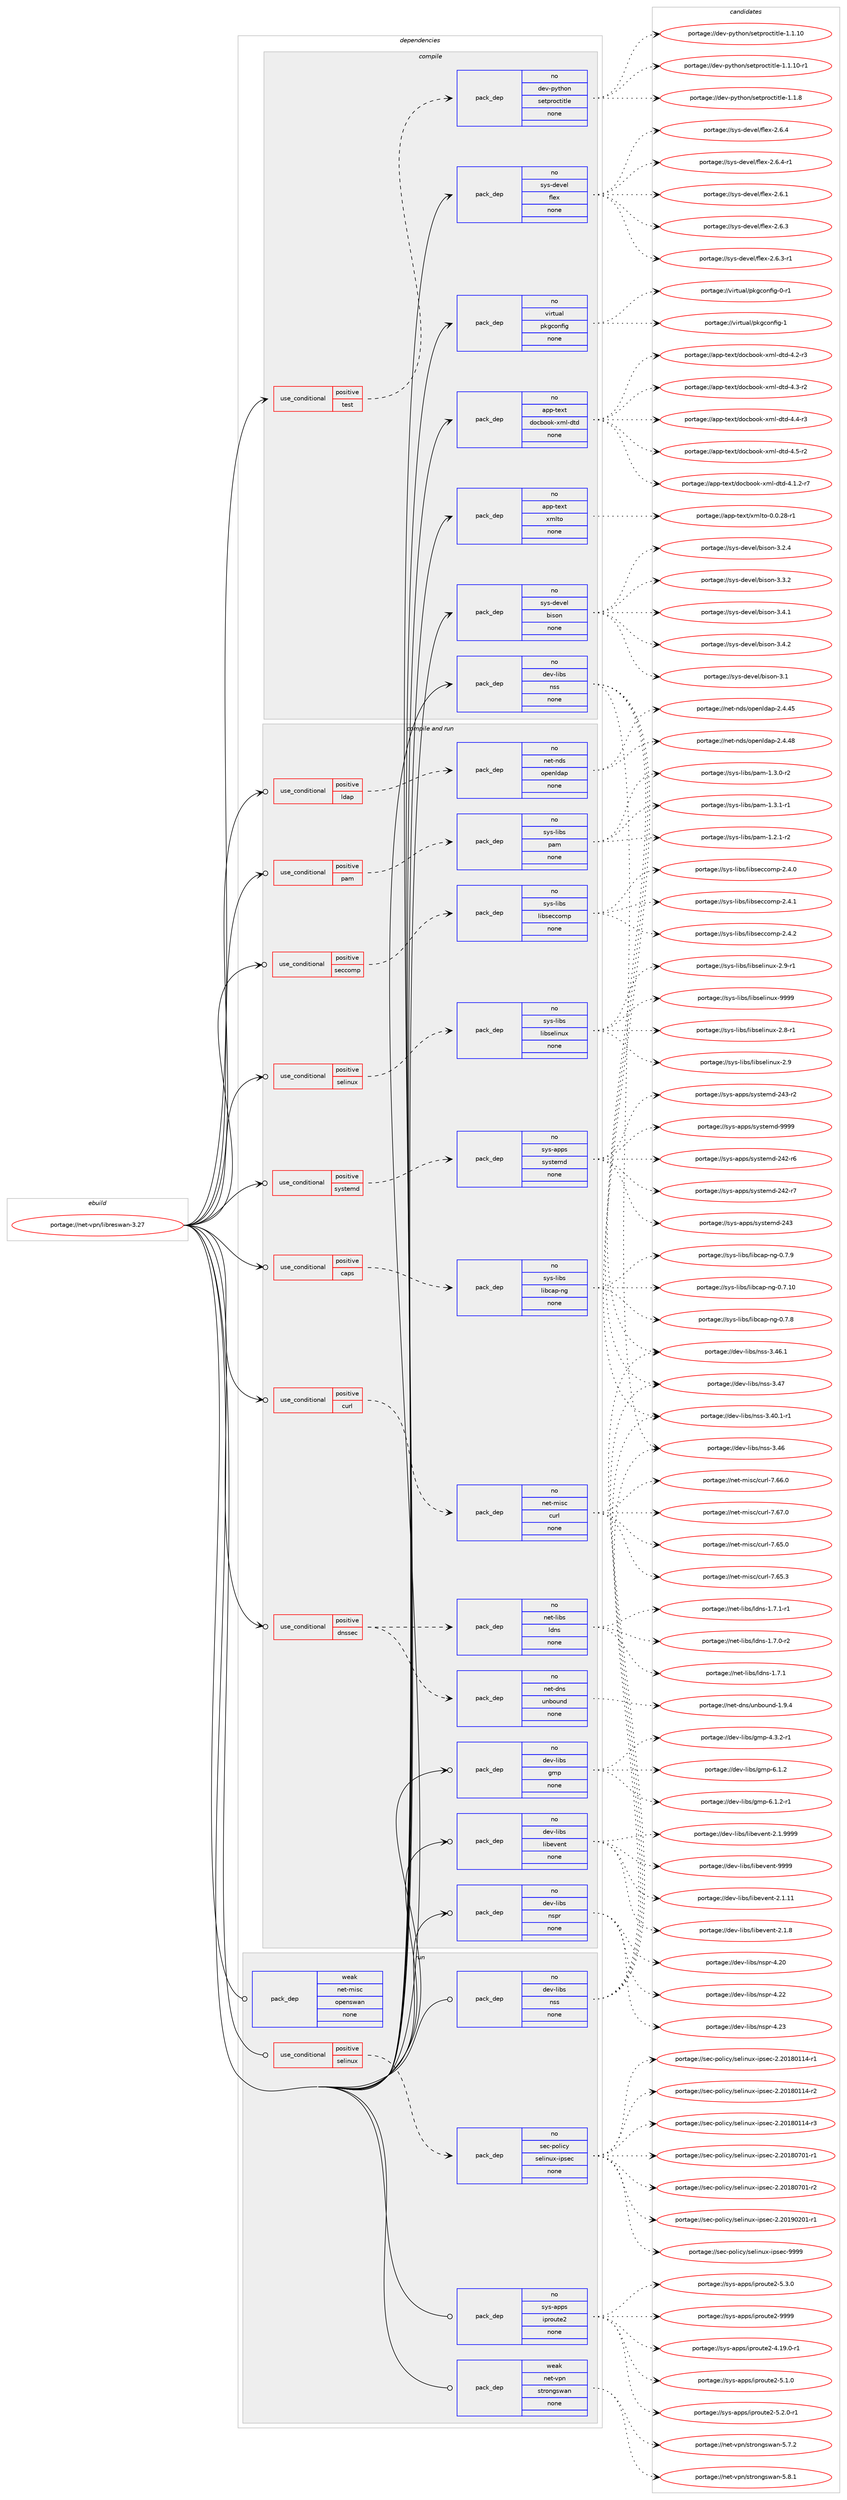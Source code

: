 digraph prolog {

# *************
# Graph options
# *************

newrank=true;
concentrate=true;
compound=true;
graph [rankdir=LR,fontname=Helvetica,fontsize=10,ranksep=1.5];#, ranksep=2.5, nodesep=0.2];
edge  [arrowhead=vee];
node  [fontname=Helvetica,fontsize=10];

# **********
# The ebuild
# **********

subgraph cluster_leftcol {
color=gray;
rank=same;
label=<<i>ebuild</i>>;
id [label="portage://net-vpn/libreswan-3.27", color=red, width=4, href="../net-vpn/libreswan-3.27.svg"];
}

# ****************
# The dependencies
# ****************

subgraph cluster_midcol {
color=gray;
label=<<i>dependencies</i>>;
subgraph cluster_compile {
fillcolor="#eeeeee";
style=filled;
label=<<i>compile</i>>;
subgraph cond93989 {
dependency375873 [label=<<TABLE BORDER="0" CELLBORDER="1" CELLSPACING="0" CELLPADDING="4"><TR><TD ROWSPAN="3" CELLPADDING="10">use_conditional</TD></TR><TR><TD>positive</TD></TR><TR><TD>test</TD></TR></TABLE>>, shape=none, color=red];
subgraph pack275511 {
dependency375874 [label=<<TABLE BORDER="0" CELLBORDER="1" CELLSPACING="0" CELLPADDING="4" WIDTH="220"><TR><TD ROWSPAN="6" CELLPADDING="30">pack_dep</TD></TR><TR><TD WIDTH="110">no</TD></TR><TR><TD>dev-python</TD></TR><TR><TD>setproctitle</TD></TR><TR><TD>none</TD></TR><TR><TD></TD></TR></TABLE>>, shape=none, color=blue];
}
dependency375873:e -> dependency375874:w [weight=20,style="dashed",arrowhead="vee"];
}
id:e -> dependency375873:w [weight=20,style="solid",arrowhead="vee"];
subgraph pack275512 {
dependency375875 [label=<<TABLE BORDER="0" CELLBORDER="1" CELLSPACING="0" CELLPADDING="4" WIDTH="220"><TR><TD ROWSPAN="6" CELLPADDING="30">pack_dep</TD></TR><TR><TD WIDTH="110">no</TD></TR><TR><TD>app-text</TD></TR><TR><TD>docbook-xml-dtd</TD></TR><TR><TD>none</TD></TR><TR><TD></TD></TR></TABLE>>, shape=none, color=blue];
}
id:e -> dependency375875:w [weight=20,style="solid",arrowhead="vee"];
subgraph pack275513 {
dependency375876 [label=<<TABLE BORDER="0" CELLBORDER="1" CELLSPACING="0" CELLPADDING="4" WIDTH="220"><TR><TD ROWSPAN="6" CELLPADDING="30">pack_dep</TD></TR><TR><TD WIDTH="110">no</TD></TR><TR><TD>app-text</TD></TR><TR><TD>xmlto</TD></TR><TR><TD>none</TD></TR><TR><TD></TD></TR></TABLE>>, shape=none, color=blue];
}
id:e -> dependency375876:w [weight=20,style="solid",arrowhead="vee"];
subgraph pack275514 {
dependency375877 [label=<<TABLE BORDER="0" CELLBORDER="1" CELLSPACING="0" CELLPADDING="4" WIDTH="220"><TR><TD ROWSPAN="6" CELLPADDING="30">pack_dep</TD></TR><TR><TD WIDTH="110">no</TD></TR><TR><TD>dev-libs</TD></TR><TR><TD>nss</TD></TR><TR><TD>none</TD></TR><TR><TD></TD></TR></TABLE>>, shape=none, color=blue];
}
id:e -> dependency375877:w [weight=20,style="solid",arrowhead="vee"];
subgraph pack275515 {
dependency375878 [label=<<TABLE BORDER="0" CELLBORDER="1" CELLSPACING="0" CELLPADDING="4" WIDTH="220"><TR><TD ROWSPAN="6" CELLPADDING="30">pack_dep</TD></TR><TR><TD WIDTH="110">no</TD></TR><TR><TD>sys-devel</TD></TR><TR><TD>bison</TD></TR><TR><TD>none</TD></TR><TR><TD></TD></TR></TABLE>>, shape=none, color=blue];
}
id:e -> dependency375878:w [weight=20,style="solid",arrowhead="vee"];
subgraph pack275516 {
dependency375879 [label=<<TABLE BORDER="0" CELLBORDER="1" CELLSPACING="0" CELLPADDING="4" WIDTH="220"><TR><TD ROWSPAN="6" CELLPADDING="30">pack_dep</TD></TR><TR><TD WIDTH="110">no</TD></TR><TR><TD>sys-devel</TD></TR><TR><TD>flex</TD></TR><TR><TD>none</TD></TR><TR><TD></TD></TR></TABLE>>, shape=none, color=blue];
}
id:e -> dependency375879:w [weight=20,style="solid",arrowhead="vee"];
subgraph pack275517 {
dependency375880 [label=<<TABLE BORDER="0" CELLBORDER="1" CELLSPACING="0" CELLPADDING="4" WIDTH="220"><TR><TD ROWSPAN="6" CELLPADDING="30">pack_dep</TD></TR><TR><TD WIDTH="110">no</TD></TR><TR><TD>virtual</TD></TR><TR><TD>pkgconfig</TD></TR><TR><TD>none</TD></TR><TR><TD></TD></TR></TABLE>>, shape=none, color=blue];
}
id:e -> dependency375880:w [weight=20,style="solid",arrowhead="vee"];
}
subgraph cluster_compileandrun {
fillcolor="#eeeeee";
style=filled;
label=<<i>compile and run</i>>;
subgraph cond93990 {
dependency375881 [label=<<TABLE BORDER="0" CELLBORDER="1" CELLSPACING="0" CELLPADDING="4"><TR><TD ROWSPAN="3" CELLPADDING="10">use_conditional</TD></TR><TR><TD>positive</TD></TR><TR><TD>caps</TD></TR></TABLE>>, shape=none, color=red];
subgraph pack275518 {
dependency375882 [label=<<TABLE BORDER="0" CELLBORDER="1" CELLSPACING="0" CELLPADDING="4" WIDTH="220"><TR><TD ROWSPAN="6" CELLPADDING="30">pack_dep</TD></TR><TR><TD WIDTH="110">no</TD></TR><TR><TD>sys-libs</TD></TR><TR><TD>libcap-ng</TD></TR><TR><TD>none</TD></TR><TR><TD></TD></TR></TABLE>>, shape=none, color=blue];
}
dependency375881:e -> dependency375882:w [weight=20,style="dashed",arrowhead="vee"];
}
id:e -> dependency375881:w [weight=20,style="solid",arrowhead="odotvee"];
subgraph cond93991 {
dependency375883 [label=<<TABLE BORDER="0" CELLBORDER="1" CELLSPACING="0" CELLPADDING="4"><TR><TD ROWSPAN="3" CELLPADDING="10">use_conditional</TD></TR><TR><TD>positive</TD></TR><TR><TD>curl</TD></TR></TABLE>>, shape=none, color=red];
subgraph pack275519 {
dependency375884 [label=<<TABLE BORDER="0" CELLBORDER="1" CELLSPACING="0" CELLPADDING="4" WIDTH="220"><TR><TD ROWSPAN="6" CELLPADDING="30">pack_dep</TD></TR><TR><TD WIDTH="110">no</TD></TR><TR><TD>net-misc</TD></TR><TR><TD>curl</TD></TR><TR><TD>none</TD></TR><TR><TD></TD></TR></TABLE>>, shape=none, color=blue];
}
dependency375883:e -> dependency375884:w [weight=20,style="dashed",arrowhead="vee"];
}
id:e -> dependency375883:w [weight=20,style="solid",arrowhead="odotvee"];
subgraph cond93992 {
dependency375885 [label=<<TABLE BORDER="0" CELLBORDER="1" CELLSPACING="0" CELLPADDING="4"><TR><TD ROWSPAN="3" CELLPADDING="10">use_conditional</TD></TR><TR><TD>positive</TD></TR><TR><TD>dnssec</TD></TR></TABLE>>, shape=none, color=red];
subgraph pack275520 {
dependency375886 [label=<<TABLE BORDER="0" CELLBORDER="1" CELLSPACING="0" CELLPADDING="4" WIDTH="220"><TR><TD ROWSPAN="6" CELLPADDING="30">pack_dep</TD></TR><TR><TD WIDTH="110">no</TD></TR><TR><TD>net-dns</TD></TR><TR><TD>unbound</TD></TR><TR><TD>none</TD></TR><TR><TD></TD></TR></TABLE>>, shape=none, color=blue];
}
dependency375885:e -> dependency375886:w [weight=20,style="dashed",arrowhead="vee"];
subgraph pack275521 {
dependency375887 [label=<<TABLE BORDER="0" CELLBORDER="1" CELLSPACING="0" CELLPADDING="4" WIDTH="220"><TR><TD ROWSPAN="6" CELLPADDING="30">pack_dep</TD></TR><TR><TD WIDTH="110">no</TD></TR><TR><TD>net-libs</TD></TR><TR><TD>ldns</TD></TR><TR><TD>none</TD></TR><TR><TD></TD></TR></TABLE>>, shape=none, color=blue];
}
dependency375885:e -> dependency375887:w [weight=20,style="dashed",arrowhead="vee"];
}
id:e -> dependency375885:w [weight=20,style="solid",arrowhead="odotvee"];
subgraph cond93993 {
dependency375888 [label=<<TABLE BORDER="0" CELLBORDER="1" CELLSPACING="0" CELLPADDING="4"><TR><TD ROWSPAN="3" CELLPADDING="10">use_conditional</TD></TR><TR><TD>positive</TD></TR><TR><TD>ldap</TD></TR></TABLE>>, shape=none, color=red];
subgraph pack275522 {
dependency375889 [label=<<TABLE BORDER="0" CELLBORDER="1" CELLSPACING="0" CELLPADDING="4" WIDTH="220"><TR><TD ROWSPAN="6" CELLPADDING="30">pack_dep</TD></TR><TR><TD WIDTH="110">no</TD></TR><TR><TD>net-nds</TD></TR><TR><TD>openldap</TD></TR><TR><TD>none</TD></TR><TR><TD></TD></TR></TABLE>>, shape=none, color=blue];
}
dependency375888:e -> dependency375889:w [weight=20,style="dashed",arrowhead="vee"];
}
id:e -> dependency375888:w [weight=20,style="solid",arrowhead="odotvee"];
subgraph cond93994 {
dependency375890 [label=<<TABLE BORDER="0" CELLBORDER="1" CELLSPACING="0" CELLPADDING="4"><TR><TD ROWSPAN="3" CELLPADDING="10">use_conditional</TD></TR><TR><TD>positive</TD></TR><TR><TD>pam</TD></TR></TABLE>>, shape=none, color=red];
subgraph pack275523 {
dependency375891 [label=<<TABLE BORDER="0" CELLBORDER="1" CELLSPACING="0" CELLPADDING="4" WIDTH="220"><TR><TD ROWSPAN="6" CELLPADDING="30">pack_dep</TD></TR><TR><TD WIDTH="110">no</TD></TR><TR><TD>sys-libs</TD></TR><TR><TD>pam</TD></TR><TR><TD>none</TD></TR><TR><TD></TD></TR></TABLE>>, shape=none, color=blue];
}
dependency375890:e -> dependency375891:w [weight=20,style="dashed",arrowhead="vee"];
}
id:e -> dependency375890:w [weight=20,style="solid",arrowhead="odotvee"];
subgraph cond93995 {
dependency375892 [label=<<TABLE BORDER="0" CELLBORDER="1" CELLSPACING="0" CELLPADDING="4"><TR><TD ROWSPAN="3" CELLPADDING="10">use_conditional</TD></TR><TR><TD>positive</TD></TR><TR><TD>seccomp</TD></TR></TABLE>>, shape=none, color=red];
subgraph pack275524 {
dependency375893 [label=<<TABLE BORDER="0" CELLBORDER="1" CELLSPACING="0" CELLPADDING="4" WIDTH="220"><TR><TD ROWSPAN="6" CELLPADDING="30">pack_dep</TD></TR><TR><TD WIDTH="110">no</TD></TR><TR><TD>sys-libs</TD></TR><TR><TD>libseccomp</TD></TR><TR><TD>none</TD></TR><TR><TD></TD></TR></TABLE>>, shape=none, color=blue];
}
dependency375892:e -> dependency375893:w [weight=20,style="dashed",arrowhead="vee"];
}
id:e -> dependency375892:w [weight=20,style="solid",arrowhead="odotvee"];
subgraph cond93996 {
dependency375894 [label=<<TABLE BORDER="0" CELLBORDER="1" CELLSPACING="0" CELLPADDING="4"><TR><TD ROWSPAN="3" CELLPADDING="10">use_conditional</TD></TR><TR><TD>positive</TD></TR><TR><TD>selinux</TD></TR></TABLE>>, shape=none, color=red];
subgraph pack275525 {
dependency375895 [label=<<TABLE BORDER="0" CELLBORDER="1" CELLSPACING="0" CELLPADDING="4" WIDTH="220"><TR><TD ROWSPAN="6" CELLPADDING="30">pack_dep</TD></TR><TR><TD WIDTH="110">no</TD></TR><TR><TD>sys-libs</TD></TR><TR><TD>libselinux</TD></TR><TR><TD>none</TD></TR><TR><TD></TD></TR></TABLE>>, shape=none, color=blue];
}
dependency375894:e -> dependency375895:w [weight=20,style="dashed",arrowhead="vee"];
}
id:e -> dependency375894:w [weight=20,style="solid",arrowhead="odotvee"];
subgraph cond93997 {
dependency375896 [label=<<TABLE BORDER="0" CELLBORDER="1" CELLSPACING="0" CELLPADDING="4"><TR><TD ROWSPAN="3" CELLPADDING="10">use_conditional</TD></TR><TR><TD>positive</TD></TR><TR><TD>systemd</TD></TR></TABLE>>, shape=none, color=red];
subgraph pack275526 {
dependency375897 [label=<<TABLE BORDER="0" CELLBORDER="1" CELLSPACING="0" CELLPADDING="4" WIDTH="220"><TR><TD ROWSPAN="6" CELLPADDING="30">pack_dep</TD></TR><TR><TD WIDTH="110">no</TD></TR><TR><TD>sys-apps</TD></TR><TR><TD>systemd</TD></TR><TR><TD>none</TD></TR><TR><TD></TD></TR></TABLE>>, shape=none, color=blue];
}
dependency375896:e -> dependency375897:w [weight=20,style="dashed",arrowhead="vee"];
}
id:e -> dependency375896:w [weight=20,style="solid",arrowhead="odotvee"];
subgraph pack275527 {
dependency375898 [label=<<TABLE BORDER="0" CELLBORDER="1" CELLSPACING="0" CELLPADDING="4" WIDTH="220"><TR><TD ROWSPAN="6" CELLPADDING="30">pack_dep</TD></TR><TR><TD WIDTH="110">no</TD></TR><TR><TD>dev-libs</TD></TR><TR><TD>gmp</TD></TR><TR><TD>none</TD></TR><TR><TD></TD></TR></TABLE>>, shape=none, color=blue];
}
id:e -> dependency375898:w [weight=20,style="solid",arrowhead="odotvee"];
subgraph pack275528 {
dependency375899 [label=<<TABLE BORDER="0" CELLBORDER="1" CELLSPACING="0" CELLPADDING="4" WIDTH="220"><TR><TD ROWSPAN="6" CELLPADDING="30">pack_dep</TD></TR><TR><TD WIDTH="110">no</TD></TR><TR><TD>dev-libs</TD></TR><TR><TD>libevent</TD></TR><TR><TD>none</TD></TR><TR><TD></TD></TR></TABLE>>, shape=none, color=blue];
}
id:e -> dependency375899:w [weight=20,style="solid",arrowhead="odotvee"];
subgraph pack275529 {
dependency375900 [label=<<TABLE BORDER="0" CELLBORDER="1" CELLSPACING="0" CELLPADDING="4" WIDTH="220"><TR><TD ROWSPAN="6" CELLPADDING="30">pack_dep</TD></TR><TR><TD WIDTH="110">no</TD></TR><TR><TD>dev-libs</TD></TR><TR><TD>nspr</TD></TR><TR><TD>none</TD></TR><TR><TD></TD></TR></TABLE>>, shape=none, color=blue];
}
id:e -> dependency375900:w [weight=20,style="solid",arrowhead="odotvee"];
}
subgraph cluster_run {
fillcolor="#eeeeee";
style=filled;
label=<<i>run</i>>;
subgraph cond93998 {
dependency375901 [label=<<TABLE BORDER="0" CELLBORDER="1" CELLSPACING="0" CELLPADDING="4"><TR><TD ROWSPAN="3" CELLPADDING="10">use_conditional</TD></TR><TR><TD>positive</TD></TR><TR><TD>selinux</TD></TR></TABLE>>, shape=none, color=red];
subgraph pack275530 {
dependency375902 [label=<<TABLE BORDER="0" CELLBORDER="1" CELLSPACING="0" CELLPADDING="4" WIDTH="220"><TR><TD ROWSPAN="6" CELLPADDING="30">pack_dep</TD></TR><TR><TD WIDTH="110">no</TD></TR><TR><TD>sec-policy</TD></TR><TR><TD>selinux-ipsec</TD></TR><TR><TD>none</TD></TR><TR><TD></TD></TR></TABLE>>, shape=none, color=blue];
}
dependency375901:e -> dependency375902:w [weight=20,style="dashed",arrowhead="vee"];
}
id:e -> dependency375901:w [weight=20,style="solid",arrowhead="odot"];
subgraph pack275531 {
dependency375903 [label=<<TABLE BORDER="0" CELLBORDER="1" CELLSPACING="0" CELLPADDING="4" WIDTH="220"><TR><TD ROWSPAN="6" CELLPADDING="30">pack_dep</TD></TR><TR><TD WIDTH="110">no</TD></TR><TR><TD>dev-libs</TD></TR><TR><TD>nss</TD></TR><TR><TD>none</TD></TR><TR><TD></TD></TR></TABLE>>, shape=none, color=blue];
}
id:e -> dependency375903:w [weight=20,style="solid",arrowhead="odot"];
subgraph pack275532 {
dependency375904 [label=<<TABLE BORDER="0" CELLBORDER="1" CELLSPACING="0" CELLPADDING="4" WIDTH="220"><TR><TD ROWSPAN="6" CELLPADDING="30">pack_dep</TD></TR><TR><TD WIDTH="110">no</TD></TR><TR><TD>sys-apps</TD></TR><TR><TD>iproute2</TD></TR><TR><TD>none</TD></TR><TR><TD></TD></TR></TABLE>>, shape=none, color=blue];
}
id:e -> dependency375904:w [weight=20,style="solid",arrowhead="odot"];
subgraph pack275533 {
dependency375905 [label=<<TABLE BORDER="0" CELLBORDER="1" CELLSPACING="0" CELLPADDING="4" WIDTH="220"><TR><TD ROWSPAN="6" CELLPADDING="30">pack_dep</TD></TR><TR><TD WIDTH="110">weak</TD></TR><TR><TD>net-misc</TD></TR><TR><TD>openswan</TD></TR><TR><TD>none</TD></TR><TR><TD></TD></TR></TABLE>>, shape=none, color=blue];
}
id:e -> dependency375905:w [weight=20,style="solid",arrowhead="odot"];
subgraph pack275534 {
dependency375906 [label=<<TABLE BORDER="0" CELLBORDER="1" CELLSPACING="0" CELLPADDING="4" WIDTH="220"><TR><TD ROWSPAN="6" CELLPADDING="30">pack_dep</TD></TR><TR><TD WIDTH="110">weak</TD></TR><TR><TD>net-vpn</TD></TR><TR><TD>strongswan</TD></TR><TR><TD>none</TD></TR><TR><TD></TD></TR></TABLE>>, shape=none, color=blue];
}
id:e -> dependency375906:w [weight=20,style="solid",arrowhead="odot"];
}
}

# **************
# The candidates
# **************

subgraph cluster_choices {
rank=same;
color=gray;
label=<<i>candidates</i>>;

subgraph choice275511 {
color=black;
nodesep=1;
choiceportage10010111845112121116104111110471151011161121141119911610511610810145494649464948 [label="portage://dev-python/setproctitle-1.1.10", color=red, width=4,href="../dev-python/setproctitle-1.1.10.svg"];
choiceportage100101118451121211161041111104711510111611211411199116105116108101454946494649484511449 [label="portage://dev-python/setproctitle-1.1.10-r1", color=red, width=4,href="../dev-python/setproctitle-1.1.10-r1.svg"];
choiceportage100101118451121211161041111104711510111611211411199116105116108101454946494656 [label="portage://dev-python/setproctitle-1.1.8", color=red, width=4,href="../dev-python/setproctitle-1.1.8.svg"];
dependency375874:e -> choiceportage10010111845112121116104111110471151011161121141119911610511610810145494649464948:w [style=dotted,weight="100"];
dependency375874:e -> choiceportage100101118451121211161041111104711510111611211411199116105116108101454946494649484511449:w [style=dotted,weight="100"];
dependency375874:e -> choiceportage100101118451121211161041111104711510111611211411199116105116108101454946494656:w [style=dotted,weight="100"];
}
subgraph choice275512 {
color=black;
nodesep=1;
choiceportage971121124511610112011647100111999811111110745120109108451001161004552464946504511455 [label="portage://app-text/docbook-xml-dtd-4.1.2-r7", color=red, width=4,href="../app-text/docbook-xml-dtd-4.1.2-r7.svg"];
choiceportage97112112451161011201164710011199981111111074512010910845100116100455246504511451 [label="portage://app-text/docbook-xml-dtd-4.2-r3", color=red, width=4,href="../app-text/docbook-xml-dtd-4.2-r3.svg"];
choiceportage97112112451161011201164710011199981111111074512010910845100116100455246514511450 [label="portage://app-text/docbook-xml-dtd-4.3-r2", color=red, width=4,href="../app-text/docbook-xml-dtd-4.3-r2.svg"];
choiceportage97112112451161011201164710011199981111111074512010910845100116100455246524511451 [label="portage://app-text/docbook-xml-dtd-4.4-r3", color=red, width=4,href="../app-text/docbook-xml-dtd-4.4-r3.svg"];
choiceportage97112112451161011201164710011199981111111074512010910845100116100455246534511450 [label="portage://app-text/docbook-xml-dtd-4.5-r2", color=red, width=4,href="../app-text/docbook-xml-dtd-4.5-r2.svg"];
dependency375875:e -> choiceportage971121124511610112011647100111999811111110745120109108451001161004552464946504511455:w [style=dotted,weight="100"];
dependency375875:e -> choiceportage97112112451161011201164710011199981111111074512010910845100116100455246504511451:w [style=dotted,weight="100"];
dependency375875:e -> choiceportage97112112451161011201164710011199981111111074512010910845100116100455246514511450:w [style=dotted,weight="100"];
dependency375875:e -> choiceportage97112112451161011201164710011199981111111074512010910845100116100455246524511451:w [style=dotted,weight="100"];
dependency375875:e -> choiceportage97112112451161011201164710011199981111111074512010910845100116100455246534511450:w [style=dotted,weight="100"];
}
subgraph choice275513 {
color=black;
nodesep=1;
choiceportage971121124511610112011647120109108116111454846484650564511449 [label="portage://app-text/xmlto-0.0.28-r1", color=red, width=4,href="../app-text/xmlto-0.0.28-r1.svg"];
dependency375876:e -> choiceportage971121124511610112011647120109108116111454846484650564511449:w [style=dotted,weight="100"];
}
subgraph choice275514 {
color=black;
nodesep=1;
choiceportage100101118451081059811547110115115455146524846494511449 [label="portage://dev-libs/nss-3.40.1-r1", color=red, width=4,href="../dev-libs/nss-3.40.1-r1.svg"];
choiceportage1001011184510810598115471101151154551465254 [label="portage://dev-libs/nss-3.46", color=red, width=4,href="../dev-libs/nss-3.46.svg"];
choiceportage10010111845108105981154711011511545514652544649 [label="portage://dev-libs/nss-3.46.1", color=red, width=4,href="../dev-libs/nss-3.46.1.svg"];
choiceportage1001011184510810598115471101151154551465255 [label="portage://dev-libs/nss-3.47", color=red, width=4,href="../dev-libs/nss-3.47.svg"];
dependency375877:e -> choiceportage100101118451081059811547110115115455146524846494511449:w [style=dotted,weight="100"];
dependency375877:e -> choiceportage1001011184510810598115471101151154551465254:w [style=dotted,weight="100"];
dependency375877:e -> choiceportage10010111845108105981154711011511545514652544649:w [style=dotted,weight="100"];
dependency375877:e -> choiceportage1001011184510810598115471101151154551465255:w [style=dotted,weight="100"];
}
subgraph choice275515 {
color=black;
nodesep=1;
choiceportage11512111545100101118101108479810511511111045514649 [label="portage://sys-devel/bison-3.1", color=red, width=4,href="../sys-devel/bison-3.1.svg"];
choiceportage115121115451001011181011084798105115111110455146504652 [label="portage://sys-devel/bison-3.2.4", color=red, width=4,href="../sys-devel/bison-3.2.4.svg"];
choiceportage115121115451001011181011084798105115111110455146514650 [label="portage://sys-devel/bison-3.3.2", color=red, width=4,href="../sys-devel/bison-3.3.2.svg"];
choiceportage115121115451001011181011084798105115111110455146524649 [label="portage://sys-devel/bison-3.4.1", color=red, width=4,href="../sys-devel/bison-3.4.1.svg"];
choiceportage115121115451001011181011084798105115111110455146524650 [label="portage://sys-devel/bison-3.4.2", color=red, width=4,href="../sys-devel/bison-3.4.2.svg"];
dependency375878:e -> choiceportage11512111545100101118101108479810511511111045514649:w [style=dotted,weight="100"];
dependency375878:e -> choiceportage115121115451001011181011084798105115111110455146504652:w [style=dotted,weight="100"];
dependency375878:e -> choiceportage115121115451001011181011084798105115111110455146514650:w [style=dotted,weight="100"];
dependency375878:e -> choiceportage115121115451001011181011084798105115111110455146524649:w [style=dotted,weight="100"];
dependency375878:e -> choiceportage115121115451001011181011084798105115111110455146524650:w [style=dotted,weight="100"];
}
subgraph choice275516 {
color=black;
nodesep=1;
choiceportage1151211154510010111810110847102108101120455046544649 [label="portage://sys-devel/flex-2.6.1", color=red, width=4,href="../sys-devel/flex-2.6.1.svg"];
choiceportage1151211154510010111810110847102108101120455046544651 [label="portage://sys-devel/flex-2.6.3", color=red, width=4,href="../sys-devel/flex-2.6.3.svg"];
choiceportage11512111545100101118101108471021081011204550465446514511449 [label="portage://sys-devel/flex-2.6.3-r1", color=red, width=4,href="../sys-devel/flex-2.6.3-r1.svg"];
choiceportage1151211154510010111810110847102108101120455046544652 [label="portage://sys-devel/flex-2.6.4", color=red, width=4,href="../sys-devel/flex-2.6.4.svg"];
choiceportage11512111545100101118101108471021081011204550465446524511449 [label="portage://sys-devel/flex-2.6.4-r1", color=red, width=4,href="../sys-devel/flex-2.6.4-r1.svg"];
dependency375879:e -> choiceportage1151211154510010111810110847102108101120455046544649:w [style=dotted,weight="100"];
dependency375879:e -> choiceportage1151211154510010111810110847102108101120455046544651:w [style=dotted,weight="100"];
dependency375879:e -> choiceportage11512111545100101118101108471021081011204550465446514511449:w [style=dotted,weight="100"];
dependency375879:e -> choiceportage1151211154510010111810110847102108101120455046544652:w [style=dotted,weight="100"];
dependency375879:e -> choiceportage11512111545100101118101108471021081011204550465446524511449:w [style=dotted,weight="100"];
}
subgraph choice275517 {
color=black;
nodesep=1;
choiceportage11810511411611797108471121071039911111010210510345484511449 [label="portage://virtual/pkgconfig-0-r1", color=red, width=4,href="../virtual/pkgconfig-0-r1.svg"];
choiceportage1181051141161179710847112107103991111101021051034549 [label="portage://virtual/pkgconfig-1", color=red, width=4,href="../virtual/pkgconfig-1.svg"];
dependency375880:e -> choiceportage11810511411611797108471121071039911111010210510345484511449:w [style=dotted,weight="100"];
dependency375880:e -> choiceportage1181051141161179710847112107103991111101021051034549:w [style=dotted,weight="100"];
}
subgraph choice275518 {
color=black;
nodesep=1;
choiceportage1151211154510810598115471081059899971124511010345484655464948 [label="portage://sys-libs/libcap-ng-0.7.10", color=red, width=4,href="../sys-libs/libcap-ng-0.7.10.svg"];
choiceportage11512111545108105981154710810598999711245110103454846554656 [label="portage://sys-libs/libcap-ng-0.7.8", color=red, width=4,href="../sys-libs/libcap-ng-0.7.8.svg"];
choiceportage11512111545108105981154710810598999711245110103454846554657 [label="portage://sys-libs/libcap-ng-0.7.9", color=red, width=4,href="../sys-libs/libcap-ng-0.7.9.svg"];
dependency375882:e -> choiceportage1151211154510810598115471081059899971124511010345484655464948:w [style=dotted,weight="100"];
dependency375882:e -> choiceportage11512111545108105981154710810598999711245110103454846554656:w [style=dotted,weight="100"];
dependency375882:e -> choiceportage11512111545108105981154710810598999711245110103454846554657:w [style=dotted,weight="100"];
}
subgraph choice275519 {
color=black;
nodesep=1;
choiceportage1101011164510910511599479911711410845554654534648 [label="portage://net-misc/curl-7.65.0", color=red, width=4,href="../net-misc/curl-7.65.0.svg"];
choiceportage1101011164510910511599479911711410845554654534651 [label="portage://net-misc/curl-7.65.3", color=red, width=4,href="../net-misc/curl-7.65.3.svg"];
choiceportage1101011164510910511599479911711410845554654544648 [label="portage://net-misc/curl-7.66.0", color=red, width=4,href="../net-misc/curl-7.66.0.svg"];
choiceportage1101011164510910511599479911711410845554654554648 [label="portage://net-misc/curl-7.67.0", color=red, width=4,href="../net-misc/curl-7.67.0.svg"];
dependency375884:e -> choiceportage1101011164510910511599479911711410845554654534648:w [style=dotted,weight="100"];
dependency375884:e -> choiceportage1101011164510910511599479911711410845554654534651:w [style=dotted,weight="100"];
dependency375884:e -> choiceportage1101011164510910511599479911711410845554654544648:w [style=dotted,weight="100"];
dependency375884:e -> choiceportage1101011164510910511599479911711410845554654554648:w [style=dotted,weight="100"];
}
subgraph choice275520 {
color=black;
nodesep=1;
choiceportage110101116451001101154711711098111117110100454946574652 [label="portage://net-dns/unbound-1.9.4", color=red, width=4,href="../net-dns/unbound-1.9.4.svg"];
dependency375886:e -> choiceportage110101116451001101154711711098111117110100454946574652:w [style=dotted,weight="100"];
}
subgraph choice275521 {
color=black;
nodesep=1;
choiceportage1101011164510810598115471081001101154549465546484511450 [label="portage://net-libs/ldns-1.7.0-r2", color=red, width=4,href="../net-libs/ldns-1.7.0-r2.svg"];
choiceportage110101116451081059811547108100110115454946554649 [label="portage://net-libs/ldns-1.7.1", color=red, width=4,href="../net-libs/ldns-1.7.1.svg"];
choiceportage1101011164510810598115471081001101154549465546494511449 [label="portage://net-libs/ldns-1.7.1-r1", color=red, width=4,href="../net-libs/ldns-1.7.1-r1.svg"];
dependency375887:e -> choiceportage1101011164510810598115471081001101154549465546484511450:w [style=dotted,weight="100"];
dependency375887:e -> choiceportage110101116451081059811547108100110115454946554649:w [style=dotted,weight="100"];
dependency375887:e -> choiceportage1101011164510810598115471081001101154549465546494511449:w [style=dotted,weight="100"];
}
subgraph choice275522 {
color=black;
nodesep=1;
choiceportage11010111645110100115471111121011101081009711245504652465253 [label="portage://net-nds/openldap-2.4.45", color=red, width=4,href="../net-nds/openldap-2.4.45.svg"];
choiceportage11010111645110100115471111121011101081009711245504652465256 [label="portage://net-nds/openldap-2.4.48", color=red, width=4,href="../net-nds/openldap-2.4.48.svg"];
dependency375889:e -> choiceportage11010111645110100115471111121011101081009711245504652465253:w [style=dotted,weight="100"];
dependency375889:e -> choiceportage11010111645110100115471111121011101081009711245504652465256:w [style=dotted,weight="100"];
}
subgraph choice275523 {
color=black;
nodesep=1;
choiceportage115121115451081059811547112971094549465046494511450 [label="portage://sys-libs/pam-1.2.1-r2", color=red, width=4,href="../sys-libs/pam-1.2.1-r2.svg"];
choiceportage115121115451081059811547112971094549465146484511450 [label="portage://sys-libs/pam-1.3.0-r2", color=red, width=4,href="../sys-libs/pam-1.3.0-r2.svg"];
choiceportage115121115451081059811547112971094549465146494511449 [label="portage://sys-libs/pam-1.3.1-r1", color=red, width=4,href="../sys-libs/pam-1.3.1-r1.svg"];
dependency375891:e -> choiceportage115121115451081059811547112971094549465046494511450:w [style=dotted,weight="100"];
dependency375891:e -> choiceportage115121115451081059811547112971094549465146484511450:w [style=dotted,weight="100"];
dependency375891:e -> choiceportage115121115451081059811547112971094549465146494511449:w [style=dotted,weight="100"];
}
subgraph choice275524 {
color=black;
nodesep=1;
choiceportage115121115451081059811547108105981151019999111109112455046524648 [label="portage://sys-libs/libseccomp-2.4.0", color=red, width=4,href="../sys-libs/libseccomp-2.4.0.svg"];
choiceportage115121115451081059811547108105981151019999111109112455046524649 [label="portage://sys-libs/libseccomp-2.4.1", color=red, width=4,href="../sys-libs/libseccomp-2.4.1.svg"];
choiceportage115121115451081059811547108105981151019999111109112455046524650 [label="portage://sys-libs/libseccomp-2.4.2", color=red, width=4,href="../sys-libs/libseccomp-2.4.2.svg"];
dependency375893:e -> choiceportage115121115451081059811547108105981151019999111109112455046524648:w [style=dotted,weight="100"];
dependency375893:e -> choiceportage115121115451081059811547108105981151019999111109112455046524649:w [style=dotted,weight="100"];
dependency375893:e -> choiceportage115121115451081059811547108105981151019999111109112455046524650:w [style=dotted,weight="100"];
}
subgraph choice275525 {
color=black;
nodesep=1;
choiceportage11512111545108105981154710810598115101108105110117120455046564511449 [label="portage://sys-libs/libselinux-2.8-r1", color=red, width=4,href="../sys-libs/libselinux-2.8-r1.svg"];
choiceportage1151211154510810598115471081059811510110810511011712045504657 [label="portage://sys-libs/libselinux-2.9", color=red, width=4,href="../sys-libs/libselinux-2.9.svg"];
choiceportage11512111545108105981154710810598115101108105110117120455046574511449 [label="portage://sys-libs/libselinux-2.9-r1", color=red, width=4,href="../sys-libs/libselinux-2.9-r1.svg"];
choiceportage115121115451081059811547108105981151011081051101171204557575757 [label="portage://sys-libs/libselinux-9999", color=red, width=4,href="../sys-libs/libselinux-9999.svg"];
dependency375895:e -> choiceportage11512111545108105981154710810598115101108105110117120455046564511449:w [style=dotted,weight="100"];
dependency375895:e -> choiceportage1151211154510810598115471081059811510110810511011712045504657:w [style=dotted,weight="100"];
dependency375895:e -> choiceportage11512111545108105981154710810598115101108105110117120455046574511449:w [style=dotted,weight="100"];
dependency375895:e -> choiceportage115121115451081059811547108105981151011081051101171204557575757:w [style=dotted,weight="100"];
}
subgraph choice275526 {
color=black;
nodesep=1;
choiceportage115121115459711211211547115121115116101109100455052504511454 [label="portage://sys-apps/systemd-242-r6", color=red, width=4,href="../sys-apps/systemd-242-r6.svg"];
choiceportage115121115459711211211547115121115116101109100455052504511455 [label="portage://sys-apps/systemd-242-r7", color=red, width=4,href="../sys-apps/systemd-242-r7.svg"];
choiceportage11512111545971121121154711512111511610110910045505251 [label="portage://sys-apps/systemd-243", color=red, width=4,href="../sys-apps/systemd-243.svg"];
choiceportage115121115459711211211547115121115116101109100455052514511450 [label="portage://sys-apps/systemd-243-r2", color=red, width=4,href="../sys-apps/systemd-243-r2.svg"];
choiceportage1151211154597112112115471151211151161011091004557575757 [label="portage://sys-apps/systemd-9999", color=red, width=4,href="../sys-apps/systemd-9999.svg"];
dependency375897:e -> choiceportage115121115459711211211547115121115116101109100455052504511454:w [style=dotted,weight="100"];
dependency375897:e -> choiceportage115121115459711211211547115121115116101109100455052504511455:w [style=dotted,weight="100"];
dependency375897:e -> choiceportage11512111545971121121154711512111511610110910045505251:w [style=dotted,weight="100"];
dependency375897:e -> choiceportage115121115459711211211547115121115116101109100455052514511450:w [style=dotted,weight="100"];
dependency375897:e -> choiceportage1151211154597112112115471151211151161011091004557575757:w [style=dotted,weight="100"];
}
subgraph choice275527 {
color=black;
nodesep=1;
choiceportage1001011184510810598115471031091124552465146504511449 [label="portage://dev-libs/gmp-4.3.2-r1", color=red, width=4,href="../dev-libs/gmp-4.3.2-r1.svg"];
choiceportage100101118451081059811547103109112455446494650 [label="portage://dev-libs/gmp-6.1.2", color=red, width=4,href="../dev-libs/gmp-6.1.2.svg"];
choiceportage1001011184510810598115471031091124554464946504511449 [label="portage://dev-libs/gmp-6.1.2-r1", color=red, width=4,href="../dev-libs/gmp-6.1.2-r1.svg"];
dependency375898:e -> choiceportage1001011184510810598115471031091124552465146504511449:w [style=dotted,weight="100"];
dependency375898:e -> choiceportage100101118451081059811547103109112455446494650:w [style=dotted,weight="100"];
dependency375898:e -> choiceportage1001011184510810598115471031091124554464946504511449:w [style=dotted,weight="100"];
}
subgraph choice275528 {
color=black;
nodesep=1;
choiceportage1001011184510810598115471081059810111810111011645504649464949 [label="portage://dev-libs/libevent-2.1.11", color=red, width=4,href="../dev-libs/libevent-2.1.11.svg"];
choiceportage10010111845108105981154710810598101118101110116455046494656 [label="portage://dev-libs/libevent-2.1.8", color=red, width=4,href="../dev-libs/libevent-2.1.8.svg"];
choiceportage10010111845108105981154710810598101118101110116455046494657575757 [label="portage://dev-libs/libevent-2.1.9999", color=red, width=4,href="../dev-libs/libevent-2.1.9999.svg"];
choiceportage100101118451081059811547108105981011181011101164557575757 [label="portage://dev-libs/libevent-9999", color=red, width=4,href="../dev-libs/libevent-9999.svg"];
dependency375899:e -> choiceportage1001011184510810598115471081059810111810111011645504649464949:w [style=dotted,weight="100"];
dependency375899:e -> choiceportage10010111845108105981154710810598101118101110116455046494656:w [style=dotted,weight="100"];
dependency375899:e -> choiceportage10010111845108105981154710810598101118101110116455046494657575757:w [style=dotted,weight="100"];
dependency375899:e -> choiceportage100101118451081059811547108105981011181011101164557575757:w [style=dotted,weight="100"];
}
subgraph choice275529 {
color=black;
nodesep=1;
choiceportage1001011184510810598115471101151121144552465048 [label="portage://dev-libs/nspr-4.20", color=red, width=4,href="../dev-libs/nspr-4.20.svg"];
choiceportage1001011184510810598115471101151121144552465050 [label="portage://dev-libs/nspr-4.22", color=red, width=4,href="../dev-libs/nspr-4.22.svg"];
choiceportage1001011184510810598115471101151121144552465051 [label="portage://dev-libs/nspr-4.23", color=red, width=4,href="../dev-libs/nspr-4.23.svg"];
dependency375900:e -> choiceportage1001011184510810598115471101151121144552465048:w [style=dotted,weight="100"];
dependency375900:e -> choiceportage1001011184510810598115471101151121144552465050:w [style=dotted,weight="100"];
dependency375900:e -> choiceportage1001011184510810598115471101151121144552465051:w [style=dotted,weight="100"];
}
subgraph choice275530 {
color=black;
nodesep=1;
choiceportage11510199451121111081059912147115101108105110117120451051121151019945504650484956484949524511449 [label="portage://sec-policy/selinux-ipsec-2.20180114-r1", color=red, width=4,href="../sec-policy/selinux-ipsec-2.20180114-r1.svg"];
choiceportage11510199451121111081059912147115101108105110117120451051121151019945504650484956484949524511450 [label="portage://sec-policy/selinux-ipsec-2.20180114-r2", color=red, width=4,href="../sec-policy/selinux-ipsec-2.20180114-r2.svg"];
choiceportage11510199451121111081059912147115101108105110117120451051121151019945504650484956484949524511451 [label="portage://sec-policy/selinux-ipsec-2.20180114-r3", color=red, width=4,href="../sec-policy/selinux-ipsec-2.20180114-r3.svg"];
choiceportage11510199451121111081059912147115101108105110117120451051121151019945504650484956485548494511449 [label="portage://sec-policy/selinux-ipsec-2.20180701-r1", color=red, width=4,href="../sec-policy/selinux-ipsec-2.20180701-r1.svg"];
choiceportage11510199451121111081059912147115101108105110117120451051121151019945504650484956485548494511450 [label="portage://sec-policy/selinux-ipsec-2.20180701-r2", color=red, width=4,href="../sec-policy/selinux-ipsec-2.20180701-r2.svg"];
choiceportage11510199451121111081059912147115101108105110117120451051121151019945504650484957485048494511449 [label="portage://sec-policy/selinux-ipsec-2.20190201-r1", color=red, width=4,href="../sec-policy/selinux-ipsec-2.20190201-r1.svg"];
choiceportage1151019945112111108105991214711510110810511011712045105112115101994557575757 [label="portage://sec-policy/selinux-ipsec-9999", color=red, width=4,href="../sec-policy/selinux-ipsec-9999.svg"];
dependency375902:e -> choiceportage11510199451121111081059912147115101108105110117120451051121151019945504650484956484949524511449:w [style=dotted,weight="100"];
dependency375902:e -> choiceportage11510199451121111081059912147115101108105110117120451051121151019945504650484956484949524511450:w [style=dotted,weight="100"];
dependency375902:e -> choiceportage11510199451121111081059912147115101108105110117120451051121151019945504650484956484949524511451:w [style=dotted,weight="100"];
dependency375902:e -> choiceportage11510199451121111081059912147115101108105110117120451051121151019945504650484956485548494511449:w [style=dotted,weight="100"];
dependency375902:e -> choiceportage11510199451121111081059912147115101108105110117120451051121151019945504650484956485548494511450:w [style=dotted,weight="100"];
dependency375902:e -> choiceportage11510199451121111081059912147115101108105110117120451051121151019945504650484957485048494511449:w [style=dotted,weight="100"];
dependency375902:e -> choiceportage1151019945112111108105991214711510110810511011712045105112115101994557575757:w [style=dotted,weight="100"];
}
subgraph choice275531 {
color=black;
nodesep=1;
choiceportage100101118451081059811547110115115455146524846494511449 [label="portage://dev-libs/nss-3.40.1-r1", color=red, width=4,href="../dev-libs/nss-3.40.1-r1.svg"];
choiceportage1001011184510810598115471101151154551465254 [label="portage://dev-libs/nss-3.46", color=red, width=4,href="../dev-libs/nss-3.46.svg"];
choiceportage10010111845108105981154711011511545514652544649 [label="portage://dev-libs/nss-3.46.1", color=red, width=4,href="../dev-libs/nss-3.46.1.svg"];
choiceportage1001011184510810598115471101151154551465255 [label="portage://dev-libs/nss-3.47", color=red, width=4,href="../dev-libs/nss-3.47.svg"];
dependency375903:e -> choiceportage100101118451081059811547110115115455146524846494511449:w [style=dotted,weight="100"];
dependency375903:e -> choiceportage1001011184510810598115471101151154551465254:w [style=dotted,weight="100"];
dependency375903:e -> choiceportage10010111845108105981154711011511545514652544649:w [style=dotted,weight="100"];
dependency375903:e -> choiceportage1001011184510810598115471101151154551465255:w [style=dotted,weight="100"];
}
subgraph choice275532 {
color=black;
nodesep=1;
choiceportage11512111545971121121154710511211411111711610150455246495746484511449 [label="portage://sys-apps/iproute2-4.19.0-r1", color=red, width=4,href="../sys-apps/iproute2-4.19.0-r1.svg"];
choiceportage11512111545971121121154710511211411111711610150455346494648 [label="portage://sys-apps/iproute2-5.1.0", color=red, width=4,href="../sys-apps/iproute2-5.1.0.svg"];
choiceportage115121115459711211211547105112114111117116101504553465046484511449 [label="portage://sys-apps/iproute2-5.2.0-r1", color=red, width=4,href="../sys-apps/iproute2-5.2.0-r1.svg"];
choiceportage11512111545971121121154710511211411111711610150455346514648 [label="portage://sys-apps/iproute2-5.3.0", color=red, width=4,href="../sys-apps/iproute2-5.3.0.svg"];
choiceportage115121115459711211211547105112114111117116101504557575757 [label="portage://sys-apps/iproute2-9999", color=red, width=4,href="../sys-apps/iproute2-9999.svg"];
dependency375904:e -> choiceportage11512111545971121121154710511211411111711610150455246495746484511449:w [style=dotted,weight="100"];
dependency375904:e -> choiceportage11512111545971121121154710511211411111711610150455346494648:w [style=dotted,weight="100"];
dependency375904:e -> choiceportage115121115459711211211547105112114111117116101504553465046484511449:w [style=dotted,weight="100"];
dependency375904:e -> choiceportage11512111545971121121154710511211411111711610150455346514648:w [style=dotted,weight="100"];
dependency375904:e -> choiceportage115121115459711211211547105112114111117116101504557575757:w [style=dotted,weight="100"];
}
subgraph choice275533 {
color=black;
nodesep=1;
}
subgraph choice275534 {
color=black;
nodesep=1;
choiceportage110101116451181121104711511611411111010311511997110455346554650 [label="portage://net-vpn/strongswan-5.7.2", color=red, width=4,href="../net-vpn/strongswan-5.7.2.svg"];
choiceportage110101116451181121104711511611411111010311511997110455346564649 [label="portage://net-vpn/strongswan-5.8.1", color=red, width=4,href="../net-vpn/strongswan-5.8.1.svg"];
dependency375906:e -> choiceportage110101116451181121104711511611411111010311511997110455346554650:w [style=dotted,weight="100"];
dependency375906:e -> choiceportage110101116451181121104711511611411111010311511997110455346564649:w [style=dotted,weight="100"];
}
}

}
